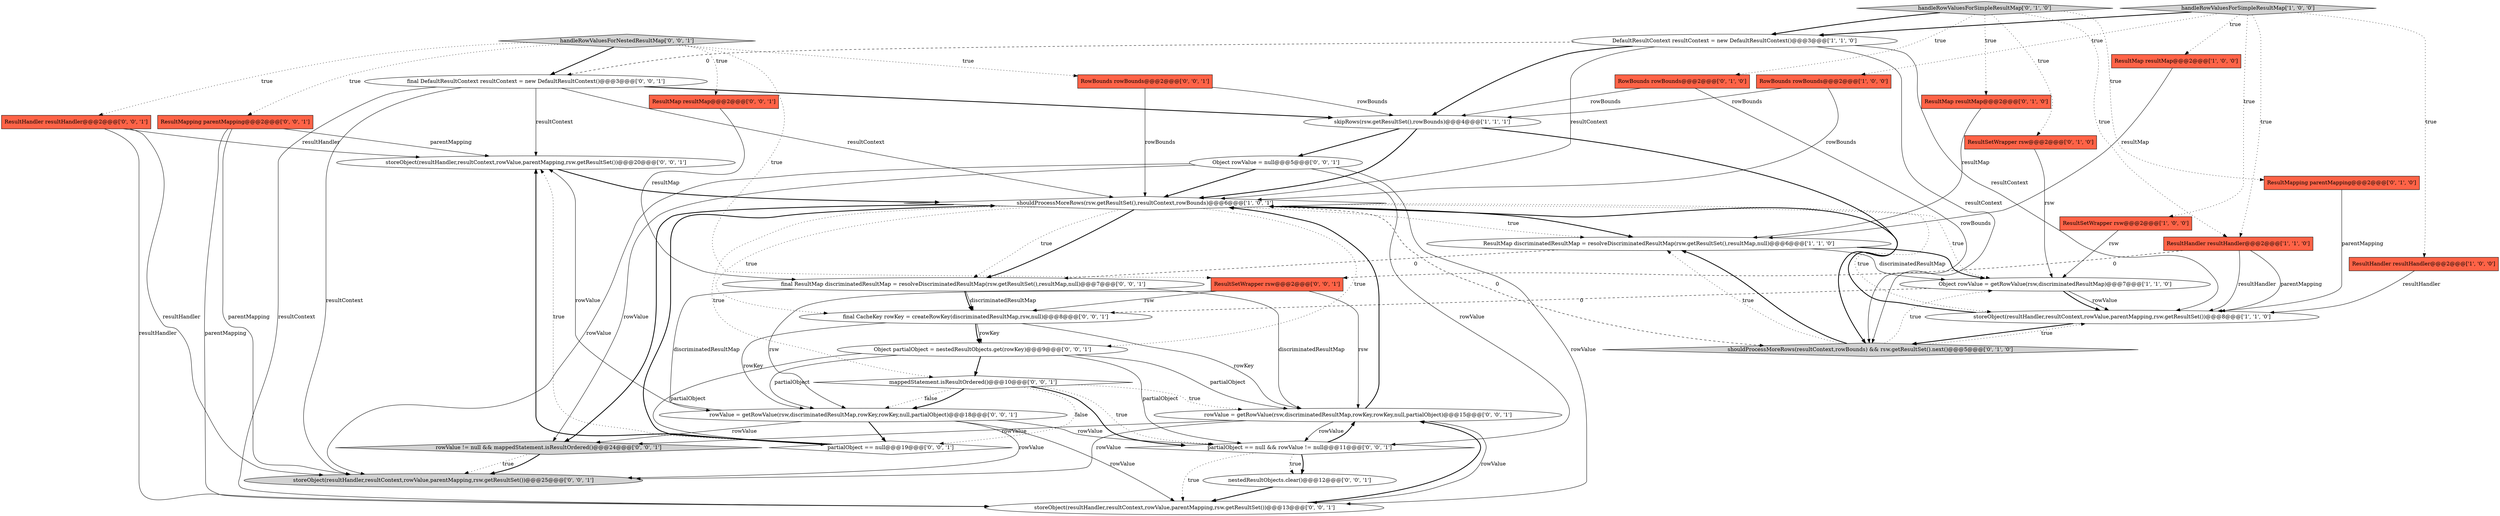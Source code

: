 digraph {
30 [style = filled, label = "rowValue != null && mappedStatement.isResultOrdered()@@@24@@@['0', '0', '1']", fillcolor = lightgray, shape = diamond image = "AAA0AAABBB3BBB"];
8 [style = filled, label = "ResultMap discriminatedResultMap = resolveDiscriminatedResultMap(rsw.getResultSet(),resultMap,null)@@@6@@@['1', '1', '0']", fillcolor = white, shape = ellipse image = "AAA0AAABBB1BBB"];
15 [style = filled, label = "RowBounds rowBounds@@@2@@@['0', '1', '0']", fillcolor = tomato, shape = box image = "AAA0AAABBB2BBB"];
28 [style = filled, label = "storeObject(resultHandler,resultContext,rowValue,parentMapping,rsw.getResultSet())@@@20@@@['0', '0', '1']", fillcolor = white, shape = ellipse image = "AAA0AAABBB3BBB"];
6 [style = filled, label = "ResultMap resultMap@@@2@@@['1', '0', '0']", fillcolor = tomato, shape = box image = "AAA0AAABBB1BBB"];
14 [style = filled, label = "ResultMap resultMap@@@2@@@['0', '1', '0']", fillcolor = tomato, shape = box image = "AAA0AAABBB2BBB"];
37 [style = filled, label = "Object partialObject = nestedResultObjects.get(rowKey)@@@9@@@['0', '0', '1']", fillcolor = white, shape = ellipse image = "AAA0AAABBB3BBB"];
25 [style = filled, label = "ResultMapping parentMapping@@@2@@@['0', '0', '1']", fillcolor = tomato, shape = box image = "AAA0AAABBB3BBB"];
35 [style = filled, label = "nestedResultObjects.clear()@@@12@@@['0', '0', '1']", fillcolor = white, shape = ellipse image = "AAA0AAABBB3BBB"];
16 [style = filled, label = "ResultSetWrapper rsw@@@2@@@['0', '1', '0']", fillcolor = tomato, shape = box image = "AAA0AAABBB2BBB"];
32 [style = filled, label = "final ResultMap discriminatedResultMap = resolveDiscriminatedResultMap(rsw.getResultSet(),resultMap,null)@@@7@@@['0', '0', '1']", fillcolor = white, shape = ellipse image = "AAA0AAABBB3BBB"];
38 [style = filled, label = "handleRowValuesForNestedResultMap['0', '0', '1']", fillcolor = lightgray, shape = diamond image = "AAA0AAABBB3BBB"];
11 [style = filled, label = "handleRowValuesForSimpleResultMap['1', '0', '0']", fillcolor = lightgray, shape = diamond image = "AAA0AAABBB1BBB"];
2 [style = filled, label = "DefaultResultContext resultContext = new DefaultResultContext()@@@3@@@['1', '1', '0']", fillcolor = white, shape = ellipse image = "AAA0AAABBB1BBB"];
12 [style = filled, label = "handleRowValuesForSimpleResultMap['0', '1', '0']", fillcolor = lightgray, shape = diamond image = "AAA0AAABBB2BBB"];
10 [style = filled, label = "ResultHandler resultHandler@@@2@@@['1', '1', '0']", fillcolor = tomato, shape = box image = "AAA0AAABBB1BBB"];
34 [style = filled, label = "mappedStatement.isResultOrdered()@@@10@@@['0', '0', '1']", fillcolor = white, shape = diamond image = "AAA0AAABBB3BBB"];
24 [style = filled, label = "storeObject(resultHandler,resultContext,rowValue,parentMapping,rsw.getResultSet())@@@25@@@['0', '0', '1']", fillcolor = lightgray, shape = ellipse image = "AAA0AAABBB3BBB"];
33 [style = filled, label = "ResultSetWrapper rsw@@@2@@@['0', '0', '1']", fillcolor = tomato, shape = box image = "AAA0AAABBB3BBB"];
1 [style = filled, label = "storeObject(resultHandler,resultContext,rowValue,parentMapping,rsw.getResultSet())@@@8@@@['1', '1', '0']", fillcolor = white, shape = ellipse image = "AAA0AAABBB1BBB"];
5 [style = filled, label = "ResultSetWrapper rsw@@@2@@@['1', '0', '0']", fillcolor = tomato, shape = box image = "AAA0AAABBB1BBB"];
4 [style = filled, label = "ResultHandler resultHandler@@@2@@@['1', '0', '0']", fillcolor = tomato, shape = box image = "AAA0AAABBB1BBB"];
18 [style = filled, label = "Object rowValue = null@@@5@@@['0', '0', '1']", fillcolor = white, shape = ellipse image = "AAA0AAABBB3BBB"];
36 [style = filled, label = "partialObject == null@@@19@@@['0', '0', '1']", fillcolor = white, shape = diamond image = "AAA0AAABBB3BBB"];
13 [style = filled, label = "ResultMapping parentMapping@@@2@@@['0', '1', '0']", fillcolor = tomato, shape = box image = "AAA0AAABBB2BBB"];
7 [style = filled, label = "RowBounds rowBounds@@@2@@@['1', '0', '0']", fillcolor = tomato, shape = box image = "AAA0AAABBB1BBB"];
21 [style = filled, label = "ResultMap resultMap@@@2@@@['0', '0', '1']", fillcolor = tomato, shape = box image = "AAA0AAABBB3BBB"];
31 [style = filled, label = "RowBounds rowBounds@@@2@@@['0', '0', '1']", fillcolor = tomato, shape = box image = "AAA0AAABBB3BBB"];
27 [style = filled, label = "ResultHandler resultHandler@@@2@@@['0', '0', '1']", fillcolor = tomato, shape = box image = "AAA0AAABBB3BBB"];
20 [style = filled, label = "final DefaultResultContext resultContext = new DefaultResultContext()@@@3@@@['0', '0', '1']", fillcolor = white, shape = ellipse image = "AAA0AAABBB3BBB"];
26 [style = filled, label = "rowValue = getRowValue(rsw,discriminatedResultMap,rowKey,rowKey,null,partialObject)@@@15@@@['0', '0', '1']", fillcolor = white, shape = ellipse image = "AAA0AAABBB3BBB"];
0 [style = filled, label = "skipRows(rsw.getResultSet(),rowBounds)@@@4@@@['1', '1', '1']", fillcolor = white, shape = ellipse image = "AAA0AAABBB1BBB"];
3 [style = filled, label = "shouldProcessMoreRows(rsw.getResultSet(),resultContext,rowBounds)@@@6@@@['1', '0', '1']", fillcolor = white, shape = diamond image = "AAA0AAABBB1BBB"];
9 [style = filled, label = "Object rowValue = getRowValue(rsw,discriminatedResultMap)@@@7@@@['1', '1', '0']", fillcolor = white, shape = ellipse image = "AAA0AAABBB1BBB"];
17 [style = filled, label = "shouldProcessMoreRows(resultContext,rowBounds) && rsw.getResultSet().next()@@@5@@@['0', '1', '0']", fillcolor = lightgray, shape = diamond image = "AAA1AAABBB2BBB"];
29 [style = filled, label = "final CacheKey rowKey = createRowKey(discriminatedResultMap,rsw,null)@@@8@@@['0', '0', '1']", fillcolor = white, shape = ellipse image = "AAA0AAABBB3BBB"];
19 [style = filled, label = "rowValue = getRowValue(rsw,discriminatedResultMap,rowKey,rowKey,null,partialObject)@@@18@@@['0', '0', '1']", fillcolor = white, shape = ellipse image = "AAA0AAABBB3BBB"];
23 [style = filled, label = "storeObject(resultHandler,resultContext,rowValue,parentMapping,rsw.getResultSet())@@@13@@@['0', '0', '1']", fillcolor = white, shape = ellipse image = "AAA0AAABBB3BBB"];
22 [style = filled, label = "partialObject == null && rowValue != null@@@11@@@['0', '0', '1']", fillcolor = white, shape = diamond image = "AAA0AAABBB3BBB"];
2->3 [style = solid, label="resultContext"];
28->3 [style = bold, label=""];
3->29 [style = dotted, label="true"];
37->26 [style = solid, label="partialObject"];
33->19 [style = solid, label="rsw"];
9->29 [style = dashed, label="0"];
3->1 [style = dotted, label="true"];
2->20 [style = dashed, label="0"];
4->1 [style = solid, label="resultHandler"];
22->35 [style = bold, label=""];
10->1 [style = solid, label="resultHandler"];
10->1 [style = solid, label="parentMapping"];
10->33 [style = dashed, label="0"];
19->28 [style = solid, label="rowValue"];
1->17 [style = bold, label=""];
36->28 [style = bold, label=""];
12->14 [style = dotted, label="true"];
2->17 [style = solid, label="resultContext"];
17->8 [style = bold, label=""];
11->4 [style = dotted, label="true"];
38->33 [style = dotted, label="true"];
38->27 [style = dotted, label="true"];
26->24 [style = solid, label="rowValue"];
26->22 [style = solid, label="rowValue"];
20->0 [style = bold, label=""];
19->24 [style = solid, label="rowValue"];
32->19 [style = solid, label="discriminatedResultMap"];
11->5 [style = dotted, label="true"];
12->10 [style = dotted, label="true"];
15->0 [style = solid, label="rowBounds"];
31->0 [style = solid, label="rowBounds"];
31->3 [style = solid, label="rowBounds"];
34->26 [style = dotted, label="true"];
11->10 [style = dotted, label="true"];
19->23 [style = solid, label="rowValue"];
13->1 [style = solid, label="parentMapping"];
17->1 [style = dotted, label="true"];
36->3 [style = bold, label=""];
12->16 [style = dotted, label="true"];
25->24 [style = solid, label="parentMapping"];
7->3 [style = solid, label="rowBounds"];
29->37 [style = solid, label="rowKey"];
5->9 [style = solid, label="rsw"];
25->23 [style = solid, label="parentMapping"];
3->30 [style = bold, label=""];
2->1 [style = solid, label="resultContext"];
33->29 [style = solid, label="rsw"];
8->9 [style = solid, label="discriminatedResultMap"];
18->23 [style = solid, label="rowValue"];
23->26 [style = bold, label=""];
38->31 [style = dotted, label="true"];
37->34 [style = bold, label=""];
18->30 [style = solid, label="rowValue"];
11->6 [style = dotted, label="true"];
3->8 [style = bold, label=""];
0->17 [style = bold, label=""];
35->23 [style = bold, label=""];
34->22 [style = bold, label=""];
32->29 [style = bold, label=""];
26->3 [style = bold, label=""];
37->19 [style = solid, label="partialObject"];
3->9 [style = dotted, label="true"];
19->30 [style = solid, label="rowValue"];
15->17 [style = solid, label="rowBounds"];
26->30 [style = solid, label="rowValue"];
20->24 [style = solid, label="resultContext"];
38->21 [style = dotted, label="true"];
22->23 [style = dotted, label="true"];
3->17 [style = dashed, label="0"];
14->8 [style = solid, label="resultMap"];
32->29 [style = solid, label="discriminatedResultMap"];
12->2 [style = bold, label=""];
11->7 [style = dotted, label="true"];
29->19 [style = solid, label="rowKey"];
0->3 [style = bold, label=""];
30->24 [style = dotted, label="true"];
11->2 [style = bold, label=""];
33->26 [style = solid, label="rsw"];
17->9 [style = dotted, label="true"];
18->24 [style = solid, label="rowValue"];
8->32 [style = dashed, label="0"];
16->9 [style = solid, label="rsw"];
9->1 [style = solid, label="rowValue"];
17->8 [style = dotted, label="true"];
20->23 [style = solid, label="resultContext"];
2->0 [style = bold, label=""];
20->3 [style = solid, label="resultContext"];
25->28 [style = solid, label="parentMapping"];
34->22 [style = dotted, label="true"];
36->28 [style = dotted, label="true"];
27->28 [style = solid, label="resultHandler"];
20->28 [style = solid, label="resultContext"];
37->36 [style = solid, label="partialObject"];
18->3 [style = bold, label=""];
38->25 [style = dotted, label="true"];
8->9 [style = bold, label=""];
26->23 [style = solid, label="rowValue"];
27->23 [style = solid, label="resultHandler"];
29->37 [style = bold, label=""];
18->22 [style = solid, label="rowValue"];
34->36 [style = dotted, label="false"];
29->26 [style = solid, label="rowKey"];
12->13 [style = dotted, label="true"];
3->8 [style = dotted, label="true"];
34->19 [style = dotted, label="false"];
12->15 [style = dotted, label="true"];
3->32 [style = bold, label=""];
27->24 [style = solid, label="resultHandler"];
19->36 [style = bold, label=""];
19->22 [style = solid, label="rowValue"];
21->32 [style = solid, label="resultMap"];
1->3 [style = bold, label=""];
22->26 [style = bold, label=""];
32->26 [style = solid, label="discriminatedResultMap"];
6->8 [style = solid, label="resultMap"];
7->0 [style = solid, label="rowBounds"];
37->22 [style = solid, label="partialObject"];
3->34 [style = dotted, label="true"];
3->37 [style = dotted, label="true"];
38->20 [style = bold, label=""];
34->19 [style = bold, label=""];
9->1 [style = bold, label=""];
0->18 [style = bold, label=""];
30->24 [style = bold, label=""];
3->32 [style = dotted, label="true"];
22->35 [style = dotted, label="true"];
}
